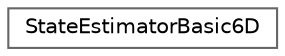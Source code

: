 digraph "Graphical Class Hierarchy"
{
 // LATEX_PDF_SIZE
  bgcolor="transparent";
  edge [fontname=Helvetica,fontsize=10,labelfontname=Helvetica,labelfontsize=10];
  node [fontname=Helvetica,fontsize=10,shape=box,height=0.2,width=0.4];
  rankdir="LR";
  Node0 [id="Node000000",label="StateEstimatorBasic6D",height=0.2,width=0.4,color="grey40", fillcolor="white", style="filled",URL="$classStateEstimatorBasic6D.html",tooltip=" "];
}
